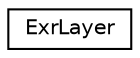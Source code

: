 digraph G
{
  edge [fontname="Helvetica",fontsize="10",labelfontname="Helvetica",labelfontsize="10"];
  node [fontname="Helvetica",fontsize="10",shape=record];
  rankdir=LR;
  Node1 [label="ExrLayer",height=0.2,width=0.4,color="black", fillcolor="white", style="filled",URL="$d5/dc6/structExrLayer.html"];
}
